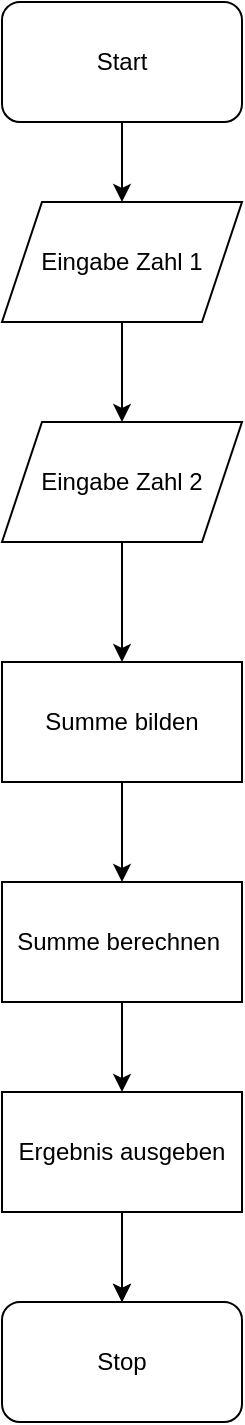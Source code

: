<mxfile>
    <diagram id="lzhHs3a9RXKzx7z6zQxZ" name="1. Iteration">
        <mxGraphModel dx="546" dy="832" grid="1" gridSize="10" guides="1" tooltips="1" connect="1" arrows="1" fold="1" page="1" pageScale="1" pageWidth="827" pageHeight="1169" background="none" math="0" shadow="0">
            <root>
                <mxCell id="0"/>
                <mxCell id="1" parent="0"/>
                <mxCell id="T1ksBHaFxz7_OgoKVwpJ-6" style="edgeStyle=none;html=1;entryX=0.5;entryY=0;entryDx=0;entryDy=0;" edge="1" parent="1" source="T1ksBHaFxz7_OgoKVwpJ-2" target="T1ksBHaFxz7_OgoKVwpJ-4">
                    <mxGeometry relative="1" as="geometry"/>
                </mxCell>
                <mxCell id="T1ksBHaFxz7_OgoKVwpJ-2" value="Start" style="rounded=1;whiteSpace=wrap;html=1;" vertex="1" parent="1">
                    <mxGeometry x="200" y="40" width="120" height="60" as="geometry"/>
                </mxCell>
                <mxCell id="T1ksBHaFxz7_OgoKVwpJ-3" value="Stop" style="rounded=1;whiteSpace=wrap;html=1;" vertex="1" parent="1">
                    <mxGeometry x="200" y="690" width="120" height="60" as="geometry"/>
                </mxCell>
                <mxCell id="T1ksBHaFxz7_OgoKVwpJ-8" style="edgeStyle=none;html=1;entryX=0.5;entryY=0;entryDx=0;entryDy=0;" edge="1" parent="1" source="T1ksBHaFxz7_OgoKVwpJ-4" target="T1ksBHaFxz7_OgoKVwpJ-7">
                    <mxGeometry relative="1" as="geometry"/>
                </mxCell>
                <mxCell id="T1ksBHaFxz7_OgoKVwpJ-4" value="Eingabe Zahl 1" style="shape=parallelogram;perimeter=parallelogramPerimeter;whiteSpace=wrap;html=1;fixedSize=1;" vertex="1" parent="1">
                    <mxGeometry x="200" y="140" width="120" height="60" as="geometry"/>
                </mxCell>
                <mxCell id="T1ksBHaFxz7_OgoKVwpJ-10" style="edgeStyle=none;html=1;entryX=0.5;entryY=0;entryDx=0;entryDy=0;" edge="1" parent="1" source="T1ksBHaFxz7_OgoKVwpJ-7" target="T1ksBHaFxz7_OgoKVwpJ-9">
                    <mxGeometry relative="1" as="geometry"/>
                </mxCell>
                <mxCell id="T1ksBHaFxz7_OgoKVwpJ-7" value="Eingabe Zahl 2" style="shape=parallelogram;perimeter=parallelogramPerimeter;whiteSpace=wrap;html=1;fixedSize=1;" vertex="1" parent="1">
                    <mxGeometry x="200" y="250" width="120" height="60" as="geometry"/>
                </mxCell>
                <mxCell id="T1ksBHaFxz7_OgoKVwpJ-12" style="edgeStyle=none;html=1;entryX=0.5;entryY=0;entryDx=0;entryDy=0;" edge="1" parent="1" source="T1ksBHaFxz7_OgoKVwpJ-9" target="T1ksBHaFxz7_OgoKVwpJ-11">
                    <mxGeometry relative="1" as="geometry"/>
                </mxCell>
                <mxCell id="T1ksBHaFxz7_OgoKVwpJ-9" value="Summe bilden" style="rounded=0;whiteSpace=wrap;html=1;" vertex="1" parent="1">
                    <mxGeometry x="200" y="370" width="120" height="60" as="geometry"/>
                </mxCell>
                <mxCell id="T1ksBHaFxz7_OgoKVwpJ-18" style="edgeStyle=none;html=1;entryX=0.5;entryY=0;entryDx=0;entryDy=0;" edge="1" parent="1" source="T1ksBHaFxz7_OgoKVwpJ-11" target="T1ksBHaFxz7_OgoKVwpJ-13">
                    <mxGeometry relative="1" as="geometry"/>
                </mxCell>
                <mxCell id="T1ksBHaFxz7_OgoKVwpJ-11" value="Summe berechnen&amp;nbsp;" style="rounded=0;whiteSpace=wrap;html=1;" vertex="1" parent="1">
                    <mxGeometry x="200" y="480" width="120" height="60" as="geometry"/>
                </mxCell>
                <mxCell id="T1ksBHaFxz7_OgoKVwpJ-16" value="" style="edgeStyle=none;html=1;" edge="1" parent="1" source="T1ksBHaFxz7_OgoKVwpJ-13" target="T1ksBHaFxz7_OgoKVwpJ-3">
                    <mxGeometry relative="1" as="geometry"/>
                </mxCell>
                <mxCell id="T1ksBHaFxz7_OgoKVwpJ-17" style="edgeStyle=none;html=1;entryX=0.5;entryY=0;entryDx=0;entryDy=0;" edge="1" parent="1" source="T1ksBHaFxz7_OgoKVwpJ-13" target="T1ksBHaFxz7_OgoKVwpJ-3">
                    <mxGeometry relative="1" as="geometry"/>
                </mxCell>
                <mxCell id="T1ksBHaFxz7_OgoKVwpJ-13" value="Ergebnis ausgeben" style="rounded=0;whiteSpace=wrap;html=1;" vertex="1" parent="1">
                    <mxGeometry x="200" y="585" width="120" height="60" as="geometry"/>
                </mxCell>
            </root>
        </mxGraphModel>
    </diagram>
    <diagram name="2. Iteration" id="ci-oXz7P2MYIgpMlRlE4">
        <mxGraphModel dx="546" dy="832" grid="1" gridSize="10" guides="1" tooltips="1" connect="1" arrows="1" fold="1" page="1" pageScale="1" pageWidth="827" pageHeight="1169" background="none" math="0" shadow="0">
            <root>
                <mxCell id="3V5VctnUJR4xBSaSbOB5-0"/>
                <mxCell id="3V5VctnUJR4xBSaSbOB5-1" parent="3V5VctnUJR4xBSaSbOB5-0"/>
                <mxCell id="3V5VctnUJR4xBSaSbOB5-2" style="edgeStyle=none;html=1;entryX=0.5;entryY=0;entryDx=0;entryDy=0;startArrow=none;" edge="1" parent="3V5VctnUJR4xBSaSbOB5-1" source="yvKk16ZozqbjqmfzuopU-0" target="3V5VctnUJR4xBSaSbOB5-6">
                    <mxGeometry relative="1" as="geometry"/>
                </mxCell>
                <mxCell id="yvKk16ZozqbjqmfzuopU-1" style="edgeStyle=none;html=1;exitX=0.5;exitY=1;exitDx=0;exitDy=0;entryX=0.5;entryY=0;entryDx=0;entryDy=0;" edge="1" parent="3V5VctnUJR4xBSaSbOB5-1" source="3V5VctnUJR4xBSaSbOB5-3" target="yvKk16ZozqbjqmfzuopU-0">
                    <mxGeometry relative="1" as="geometry"/>
                </mxCell>
                <mxCell id="3V5VctnUJR4xBSaSbOB5-3" value="Start" style="rounded=1;whiteSpace=wrap;html=1;" vertex="1" parent="3V5VctnUJR4xBSaSbOB5-1">
                    <mxGeometry x="30" y="40" width="120" height="60" as="geometry"/>
                </mxCell>
                <mxCell id="3V5VctnUJR4xBSaSbOB5-4" value="Stop" style="rounded=1;whiteSpace=wrap;html=1;" vertex="1" parent="3V5VctnUJR4xBSaSbOB5-1">
                    <mxGeometry x="30" y="680" width="120" height="60" as="geometry"/>
                </mxCell>
                <mxCell id="3V5VctnUJR4xBSaSbOB5-5" style="edgeStyle=none;html=1;entryX=0.5;entryY=0;entryDx=0;entryDy=0;" edge="1" parent="3V5VctnUJR4xBSaSbOB5-1" source="3V5VctnUJR4xBSaSbOB5-6" target="3V5VctnUJR4xBSaSbOB5-8">
                    <mxGeometry relative="1" as="geometry"/>
                </mxCell>
                <mxCell id="3V5VctnUJR4xBSaSbOB5-6" value="Prompt Zahl 1" style="shape=parallelogram;perimeter=parallelogramPerimeter;whiteSpace=wrap;html=1;fixedSize=1;" vertex="1" parent="3V5VctnUJR4xBSaSbOB5-1">
                    <mxGeometry x="30" y="210" width="120" height="60" as="geometry"/>
                </mxCell>
                <mxCell id="3V5VctnUJR4xBSaSbOB5-7" style="edgeStyle=none;html=1;entryX=0.5;entryY=0;entryDx=0;entryDy=0;" edge="1" parent="3V5VctnUJR4xBSaSbOB5-1" source="3V5VctnUJR4xBSaSbOB5-8" target="3V5VctnUJR4xBSaSbOB5-10">
                    <mxGeometry relative="1" as="geometry"/>
                </mxCell>
                <mxCell id="3V5VctnUJR4xBSaSbOB5-8" value="Prombt Zahl 2" style="shape=parallelogram;perimeter=parallelogramPerimeter;whiteSpace=wrap;html=1;fixedSize=1;" vertex="1" parent="3V5VctnUJR4xBSaSbOB5-1">
                    <mxGeometry x="30" y="290" width="120" height="60" as="geometry"/>
                </mxCell>
                <mxCell id="3V5VctnUJR4xBSaSbOB5-9" style="edgeStyle=none;html=1;entryX=0.5;entryY=0;entryDx=0;entryDy=0;" edge="1" parent="3V5VctnUJR4xBSaSbOB5-1" source="3V5VctnUJR4xBSaSbOB5-10" target="3V5VctnUJR4xBSaSbOB5-12">
                    <mxGeometry relative="1" as="geometry"/>
                </mxCell>
                <mxCell id="3V5VctnUJR4xBSaSbOB5-10" value="Summe = Zahl 1 + Zahl 2" style="rounded=0;whiteSpace=wrap;html=1;" vertex="1" parent="3V5VctnUJR4xBSaSbOB5-1">
                    <mxGeometry x="30" y="380" width="120" height="60" as="geometry"/>
                </mxCell>
                <mxCell id="3V5VctnUJR4xBSaSbOB5-11" style="edgeStyle=none;html=1;entryX=0.5;entryY=0;entryDx=0;entryDy=0;" edge="1" parent="3V5VctnUJR4xBSaSbOB5-1" source="3V5VctnUJR4xBSaSbOB5-12" target="3V5VctnUJR4xBSaSbOB5-15">
                    <mxGeometry relative="1" as="geometry"/>
                </mxCell>
                <mxCell id="3V5VctnUJR4xBSaSbOB5-12" value="Summe berechnen&amp;nbsp;" style="rounded=0;whiteSpace=wrap;html=1;" vertex="1" parent="3V5VctnUJR4xBSaSbOB5-1">
                    <mxGeometry x="30" y="480" width="120" height="60" as="geometry"/>
                </mxCell>
                <mxCell id="3V5VctnUJR4xBSaSbOB5-13" value="" style="edgeStyle=none;html=1;" edge="1" parent="3V5VctnUJR4xBSaSbOB5-1" source="3V5VctnUJR4xBSaSbOB5-15" target="3V5VctnUJR4xBSaSbOB5-4">
                    <mxGeometry relative="1" as="geometry"/>
                </mxCell>
                <mxCell id="3V5VctnUJR4xBSaSbOB5-14" style="edgeStyle=none;html=1;entryX=0.5;entryY=0;entryDx=0;entryDy=0;" edge="1" parent="3V5VctnUJR4xBSaSbOB5-1" source="3V5VctnUJR4xBSaSbOB5-15" target="3V5VctnUJR4xBSaSbOB5-4">
                    <mxGeometry relative="1" as="geometry"/>
                </mxCell>
                <mxCell id="3V5VctnUJR4xBSaSbOB5-15" value="Konsole ausgeben" style="rounded=0;whiteSpace=wrap;html=1;" vertex="1" parent="3V5VctnUJR4xBSaSbOB5-1">
                    <mxGeometry x="30" y="580" width="120" height="60" as="geometry"/>
                </mxCell>
                <mxCell id="yvKk16ZozqbjqmfzuopU-2" value="" style="edgeStyle=none;html=1;entryX=0.5;entryY=0;entryDx=0;entryDy=0;endArrow=none;" edge="1" parent="3V5VctnUJR4xBSaSbOB5-1" source="3V5VctnUJR4xBSaSbOB5-3" target="yvKk16ZozqbjqmfzuopU-0">
                    <mxGeometry relative="1" as="geometry">
                        <mxPoint x="260" y="100" as="sourcePoint"/>
                        <mxPoint x="260" y="270" as="targetPoint"/>
                    </mxGeometry>
                </mxCell>
                <mxCell id="yvKk16ZozqbjqmfzuopU-0" value="Deklaration:&lt;br&gt;Zahl 1, Zahl 2, Summe" style="rounded=0;whiteSpace=wrap;html=1;" vertex="1" parent="3V5VctnUJR4xBSaSbOB5-1">
                    <mxGeometry x="30" y="130" width="120" height="60" as="geometry"/>
                </mxCell>
            </root>
        </mxGraphModel>
    </diagram>
    <diagram name="3. Iteration" id="DRrlOiiptpH0Yih-LeBG">
        <mxGraphModel dx="546" dy="832" grid="1" gridSize="10" guides="1" tooltips="1" connect="1" arrows="1" fold="1" page="1" pageScale="1" pageWidth="827" pageHeight="1169" background="none" math="0" shadow="0">
            <root>
                <mxCell id="kKIeSSTfzt_ix3mQVTm3-0"/>
                <mxCell id="kKIeSSTfzt_ix3mQVTm3-1" parent="kKIeSSTfzt_ix3mQVTm3-0"/>
                <mxCell id="kKIeSSTfzt_ix3mQVTm3-2" style="edgeStyle=none;html=1;entryX=0.5;entryY=0;entryDx=0;entryDy=0;startArrow=none;" edge="1" parent="kKIeSSTfzt_ix3mQVTm3-1" source="kKIeSSTfzt_ix3mQVTm3-18" target="kKIeSSTfzt_ix3mQVTm3-7">
                    <mxGeometry relative="1" as="geometry"/>
                </mxCell>
                <mxCell id="kKIeSSTfzt_ix3mQVTm3-3" style="edgeStyle=none;html=1;exitX=0.5;exitY=1;exitDx=0;exitDy=0;entryX=0.5;entryY=0;entryDx=0;entryDy=0;" edge="1" parent="kKIeSSTfzt_ix3mQVTm3-1" source="kKIeSSTfzt_ix3mQVTm3-4" target="kKIeSSTfzt_ix3mQVTm3-18">
                    <mxGeometry relative="1" as="geometry"/>
                </mxCell>
                <mxCell id="kKIeSSTfzt_ix3mQVTm3-4" value="Start" style="rounded=1;whiteSpace=wrap;html=1;" vertex="1" parent="kKIeSSTfzt_ix3mQVTm3-1">
                    <mxGeometry x="30" y="40" width="120" height="60" as="geometry"/>
                </mxCell>
                <mxCell id="kKIeSSTfzt_ix3mQVTm3-5" value="Stop" style="rounded=1;whiteSpace=wrap;html=1;" vertex="1" parent="kKIeSSTfzt_ix3mQVTm3-1">
                    <mxGeometry x="30" y="730" width="120" height="60" as="geometry"/>
                </mxCell>
                <mxCell id="kKIeSSTfzt_ix3mQVTm3-6" style="edgeStyle=none;html=1;entryX=0.5;entryY=0;entryDx=0;entryDy=0;" edge="1" parent="kKIeSSTfzt_ix3mQVTm3-1" source="kKIeSSTfzt_ix3mQVTm3-7" target="kKIeSSTfzt_ix3mQVTm3-9">
                    <mxGeometry relative="1" as="geometry"/>
                </mxCell>
                <mxCell id="kKIeSSTfzt_ix3mQVTm3-7" value="Prompt Zahl 1" style="shape=parallelogram;perimeter=parallelogramPerimeter;whiteSpace=wrap;html=1;fixedSize=1;" vertex="1" parent="kKIeSSTfzt_ix3mQVTm3-1">
                    <mxGeometry x="30" y="210" width="120" height="60" as="geometry"/>
                </mxCell>
                <mxCell id="kKIeSSTfzt_ix3mQVTm3-8" style="edgeStyle=none;html=1;entryX=0.5;entryY=0;entryDx=0;entryDy=0;" edge="1" parent="kKIeSSTfzt_ix3mQVTm3-1" source="kKIeSSTfzt_ix3mQVTm3-9" target="kKIeSSTfzt_ix3mQVTm3-11">
                    <mxGeometry relative="1" as="geometry"/>
                </mxCell>
                <mxCell id="mr62YO2171C2Csml-flz-1" style="edgeStyle=none;html=1;exitX=0.5;exitY=1;exitDx=0;exitDy=0;entryX=0.5;entryY=0;entryDx=0;entryDy=0;" edge="1" parent="kKIeSSTfzt_ix3mQVTm3-1" source="kKIeSSTfzt_ix3mQVTm3-9" target="mr62YO2171C2Csml-flz-0">
                    <mxGeometry relative="1" as="geometry"/>
                </mxCell>
                <mxCell id="kKIeSSTfzt_ix3mQVTm3-9" value="Prombt Zahl 2" style="shape=parallelogram;perimeter=parallelogramPerimeter;whiteSpace=wrap;html=1;fixedSize=1;" vertex="1" parent="kKIeSSTfzt_ix3mQVTm3-1">
                    <mxGeometry x="30" y="300" width="120" height="60" as="geometry"/>
                </mxCell>
                <mxCell id="mr62YO2171C2Csml-flz-3" style="edgeStyle=none;html=1;entryX=0.5;entryY=0;entryDx=0;entryDy=0;" edge="1" parent="kKIeSSTfzt_ix3mQVTm3-1" source="kKIeSSTfzt_ix3mQVTm3-11" target="kKIeSSTfzt_ix3mQVTm3-16">
                    <mxGeometry relative="1" as="geometry"/>
                </mxCell>
                <mxCell id="kKIeSSTfzt_ix3mQVTm3-11" value="Summe = Zahl 1 + Zahl 2" style="rounded=0;whiteSpace=wrap;html=1;" vertex="1" parent="kKIeSSTfzt_ix3mQVTm3-1">
                    <mxGeometry x="30" y="500" width="120" height="60" as="geometry"/>
                </mxCell>
                <mxCell id="kKIeSSTfzt_ix3mQVTm3-14" value="" style="edgeStyle=none;html=1;" edge="1" parent="kKIeSSTfzt_ix3mQVTm3-1" source="kKIeSSTfzt_ix3mQVTm3-16" target="kKIeSSTfzt_ix3mQVTm3-5">
                    <mxGeometry relative="1" as="geometry"/>
                </mxCell>
                <mxCell id="kKIeSSTfzt_ix3mQVTm3-15" style="edgeStyle=none;html=1;entryX=0.5;entryY=0;entryDx=0;entryDy=0;" edge="1" parent="kKIeSSTfzt_ix3mQVTm3-1" source="kKIeSSTfzt_ix3mQVTm3-16" target="kKIeSSTfzt_ix3mQVTm3-5">
                    <mxGeometry relative="1" as="geometry"/>
                </mxCell>
                <mxCell id="kKIeSSTfzt_ix3mQVTm3-16" value="Konsole ausgeben" style="rounded=0;whiteSpace=wrap;html=1;" vertex="1" parent="kKIeSSTfzt_ix3mQVTm3-1">
                    <mxGeometry x="30" y="620" width="120" height="60" as="geometry"/>
                </mxCell>
                <mxCell id="kKIeSSTfzt_ix3mQVTm3-17" value="" style="edgeStyle=none;html=1;entryX=0.5;entryY=0;entryDx=0;entryDy=0;endArrow=none;" edge="1" parent="kKIeSSTfzt_ix3mQVTm3-1" source="kKIeSSTfzt_ix3mQVTm3-4" target="kKIeSSTfzt_ix3mQVTm3-18">
                    <mxGeometry relative="1" as="geometry">
                        <mxPoint x="260" y="100" as="sourcePoint"/>
                        <mxPoint x="260" y="270" as="targetPoint"/>
                    </mxGeometry>
                </mxCell>
                <mxCell id="kKIeSSTfzt_ix3mQVTm3-18" value="Deklaration:&lt;br&gt;Zahl 1, Zahl 2, Summe" style="rounded=0;whiteSpace=wrap;html=1;" vertex="1" parent="kKIeSSTfzt_ix3mQVTm3-1">
                    <mxGeometry x="30" y="130" width="120" height="60" as="geometry"/>
                </mxCell>
                <mxCell id="mr62YO2171C2Csml-flz-0" value="Check Datentyp" style="rounded=0;whiteSpace=wrap;html=1;" vertex="1" parent="kKIeSSTfzt_ix3mQVTm3-1">
                    <mxGeometry x="30" y="390" width="120" height="60" as="geometry"/>
                </mxCell>
            </root>
        </mxGraphModel>
    </diagram>
    <diagram name="4. Iteration" id="CK2Fmy_K9C-2SdUN-vRt">
        <mxGraphModel dx="546" dy="832" grid="1" gridSize="10" guides="1" tooltips="1" connect="1" arrows="1" fold="1" page="1" pageScale="1" pageWidth="827" pageHeight="1169" background="none" math="0" shadow="0">
            <root>
                <mxCell id="O4emKZi6HRhUOyd9i_G8-0"/>
                <mxCell id="O4emKZi6HRhUOyd9i_G8-1" parent="O4emKZi6HRhUOyd9i_G8-0"/>
                <mxCell id="O4emKZi6HRhUOyd9i_G8-2" style="edgeStyle=none;html=1;entryX=0.5;entryY=0;entryDx=0;entryDy=0;startArrow=none;" edge="1" parent="O4emKZi6HRhUOyd9i_G8-1" source="O4emKZi6HRhUOyd9i_G8-17" target="O4emKZi6HRhUOyd9i_G8-7">
                    <mxGeometry relative="1" as="geometry"/>
                </mxCell>
                <mxCell id="O4emKZi6HRhUOyd9i_G8-3" style="edgeStyle=none;html=1;exitX=0.5;exitY=1;exitDx=0;exitDy=0;entryX=0.5;entryY=0;entryDx=0;entryDy=0;" edge="1" parent="O4emKZi6HRhUOyd9i_G8-1" source="O4emKZi6HRhUOyd9i_G8-4" target="O4emKZi6HRhUOyd9i_G8-17">
                    <mxGeometry relative="1" as="geometry"/>
                </mxCell>
                <mxCell id="O4emKZi6HRhUOyd9i_G8-4" value="Start" style="rounded=1;whiteSpace=wrap;html=1;" vertex="1" parent="O4emKZi6HRhUOyd9i_G8-1">
                    <mxGeometry x="30" y="40" width="120" height="60" as="geometry"/>
                </mxCell>
                <mxCell id="O4emKZi6HRhUOyd9i_G8-5" value="Stop" style="rounded=1;whiteSpace=wrap;html=1;" vertex="1" parent="O4emKZi6HRhUOyd9i_G8-1">
                    <mxGeometry x="30" y="730" width="120" height="60" as="geometry"/>
                </mxCell>
                <mxCell id="O4emKZi6HRhUOyd9i_G8-6" style="edgeStyle=none;html=1;entryX=0.5;entryY=0;entryDx=0;entryDy=0;" edge="1" parent="O4emKZi6HRhUOyd9i_G8-1" source="O4emKZi6HRhUOyd9i_G8-7" target="O4emKZi6HRhUOyd9i_G8-10">
                    <mxGeometry relative="1" as="geometry"/>
                </mxCell>
                <mxCell id="O4emKZi6HRhUOyd9i_G8-7" value="Prompt Ziffer 1" style="shape=parallelogram;perimeter=parallelogramPerimeter;whiteSpace=wrap;html=1;fixedSize=1;" vertex="1" parent="O4emKZi6HRhUOyd9i_G8-1">
                    <mxGeometry x="30" y="210" width="120" height="60" as="geometry"/>
                </mxCell>
                <mxCell id="O4emKZi6HRhUOyd9i_G8-8" style="edgeStyle=none;html=1;entryX=0.5;entryY=0;entryDx=0;entryDy=0;startArrow=none;" edge="1" parent="O4emKZi6HRhUOyd9i_G8-1" source="O4emKZi6HRhUOyd9i_G8-18" target="O4emKZi6HRhUOyd9i_G8-12">
                    <mxGeometry relative="1" as="geometry"/>
                </mxCell>
                <mxCell id="O4emKZi6HRhUOyd9i_G8-9" style="edgeStyle=none;html=1;exitX=0.5;exitY=1;exitDx=0;exitDy=0;entryX=0.5;entryY=0;entryDx=0;entryDy=0;" edge="1" parent="O4emKZi6HRhUOyd9i_G8-1" source="O4emKZi6HRhUOyd9i_G8-10" target="O4emKZi6HRhUOyd9i_G8-18">
                    <mxGeometry relative="1" as="geometry"/>
                </mxCell>
                <mxCell id="O4emKZi6HRhUOyd9i_G8-10" value="Prombt Ziffer 2" style="shape=parallelogram;perimeter=parallelogramPerimeter;whiteSpace=wrap;html=1;fixedSize=1;" vertex="1" parent="O4emKZi6HRhUOyd9i_G8-1">
                    <mxGeometry x="30" y="300" width="120" height="60" as="geometry"/>
                </mxCell>
                <mxCell id="O4emKZi6HRhUOyd9i_G8-11" style="edgeStyle=none;html=1;entryX=0.5;entryY=0;entryDx=0;entryDy=0;" edge="1" parent="O4emKZi6HRhUOyd9i_G8-1" source="O4emKZi6HRhUOyd9i_G8-12" target="O4emKZi6HRhUOyd9i_G8-15">
                    <mxGeometry relative="1" as="geometry"/>
                </mxCell>
                <mxCell id="O4emKZi6HRhUOyd9i_G8-12" value="Summe = Zahl 1 + Zahl 2" style="rounded=0;whiteSpace=wrap;html=1;" vertex="1" parent="O4emKZi6HRhUOyd9i_G8-1">
                    <mxGeometry x="30" y="500" width="120" height="60" as="geometry"/>
                </mxCell>
                <mxCell id="O4emKZi6HRhUOyd9i_G8-13" value="" style="edgeStyle=none;html=1;" edge="1" parent="O4emKZi6HRhUOyd9i_G8-1" source="O4emKZi6HRhUOyd9i_G8-15" target="O4emKZi6HRhUOyd9i_G8-5">
                    <mxGeometry relative="1" as="geometry"/>
                </mxCell>
                <mxCell id="O4emKZi6HRhUOyd9i_G8-14" style="edgeStyle=none;html=1;entryX=0.5;entryY=0;entryDx=0;entryDy=0;" edge="1" parent="O4emKZi6HRhUOyd9i_G8-1" source="O4emKZi6HRhUOyd9i_G8-15" target="O4emKZi6HRhUOyd9i_G8-5">
                    <mxGeometry relative="1" as="geometry"/>
                </mxCell>
                <mxCell id="O4emKZi6HRhUOyd9i_G8-15" value="Konsole ausgeben" style="rounded=0;whiteSpace=wrap;html=1;" vertex="1" parent="O4emKZi6HRhUOyd9i_G8-1">
                    <mxGeometry x="30" y="620" width="120" height="60" as="geometry"/>
                </mxCell>
                <mxCell id="O4emKZi6HRhUOyd9i_G8-16" value="" style="edgeStyle=none;html=1;entryX=0.5;entryY=0;entryDx=0;entryDy=0;endArrow=none;" edge="1" parent="O4emKZi6HRhUOyd9i_G8-1" source="O4emKZi6HRhUOyd9i_G8-4" target="O4emKZi6HRhUOyd9i_G8-17">
                    <mxGeometry relative="1" as="geometry">
                        <mxPoint x="260" y="100" as="sourcePoint"/>
                        <mxPoint x="260" y="270" as="targetPoint"/>
                    </mxGeometry>
                </mxCell>
                <mxCell id="O4emKZi6HRhUOyd9i_G8-17" value="Deklaration:&lt;br&gt;Ziffer1, Ziffer2&lt;br&gt;Zahl 1, Zahl 2,&lt;br&gt;&amp;nbsp;Summe" style="rounded=0;whiteSpace=wrap;html=1;" vertex="1" parent="O4emKZi6HRhUOyd9i_G8-1">
                    <mxGeometry x="30" y="130" width="120" height="60" as="geometry"/>
                </mxCell>
                <mxCell id="kszrlptySAYvqoD8nzEB-0" value="" style="edgeStyle=none;html=1;entryX=0.5;entryY=0;entryDx=0;entryDy=0;endArrow=none;" edge="1" parent="O4emKZi6HRhUOyd9i_G8-1" source="O4emKZi6HRhUOyd9i_G8-10" target="O4emKZi6HRhUOyd9i_G8-18">
                    <mxGeometry relative="1" as="geometry">
                        <mxPoint x="90" y="360" as="sourcePoint"/>
                        <mxPoint x="90" y="500" as="targetPoint"/>
                    </mxGeometry>
                </mxCell>
                <mxCell id="O4emKZi6HRhUOyd9i_G8-18" value="Ziffer in Zahl umwandeln&lt;br&gt;Typkonvertierung" style="rounded=0;whiteSpace=wrap;html=1;" vertex="1" parent="O4emKZi6HRhUOyd9i_G8-1">
                    <mxGeometry x="30" y="400" width="120" height="60" as="geometry"/>
                </mxCell>
            </root>
        </mxGraphModel>
    </diagram>
</mxfile>